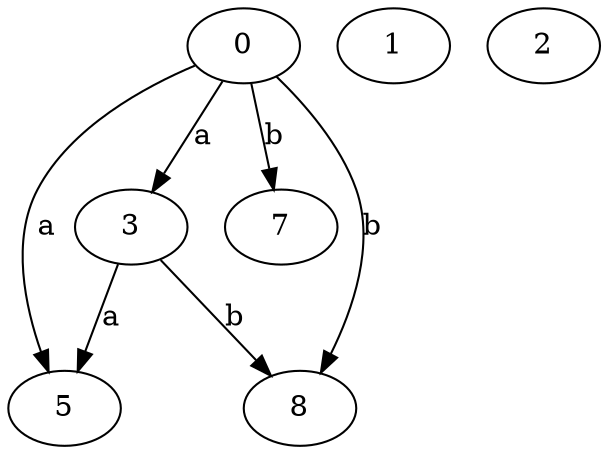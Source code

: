 strict digraph  {
3;
0;
5;
7;
1;
2;
8;
3 -> 5  [label=a];
3 -> 8  [label=b];
0 -> 3  [label=a];
0 -> 5  [label=a];
0 -> 7  [label=b];
0 -> 8  [label=b];
}
